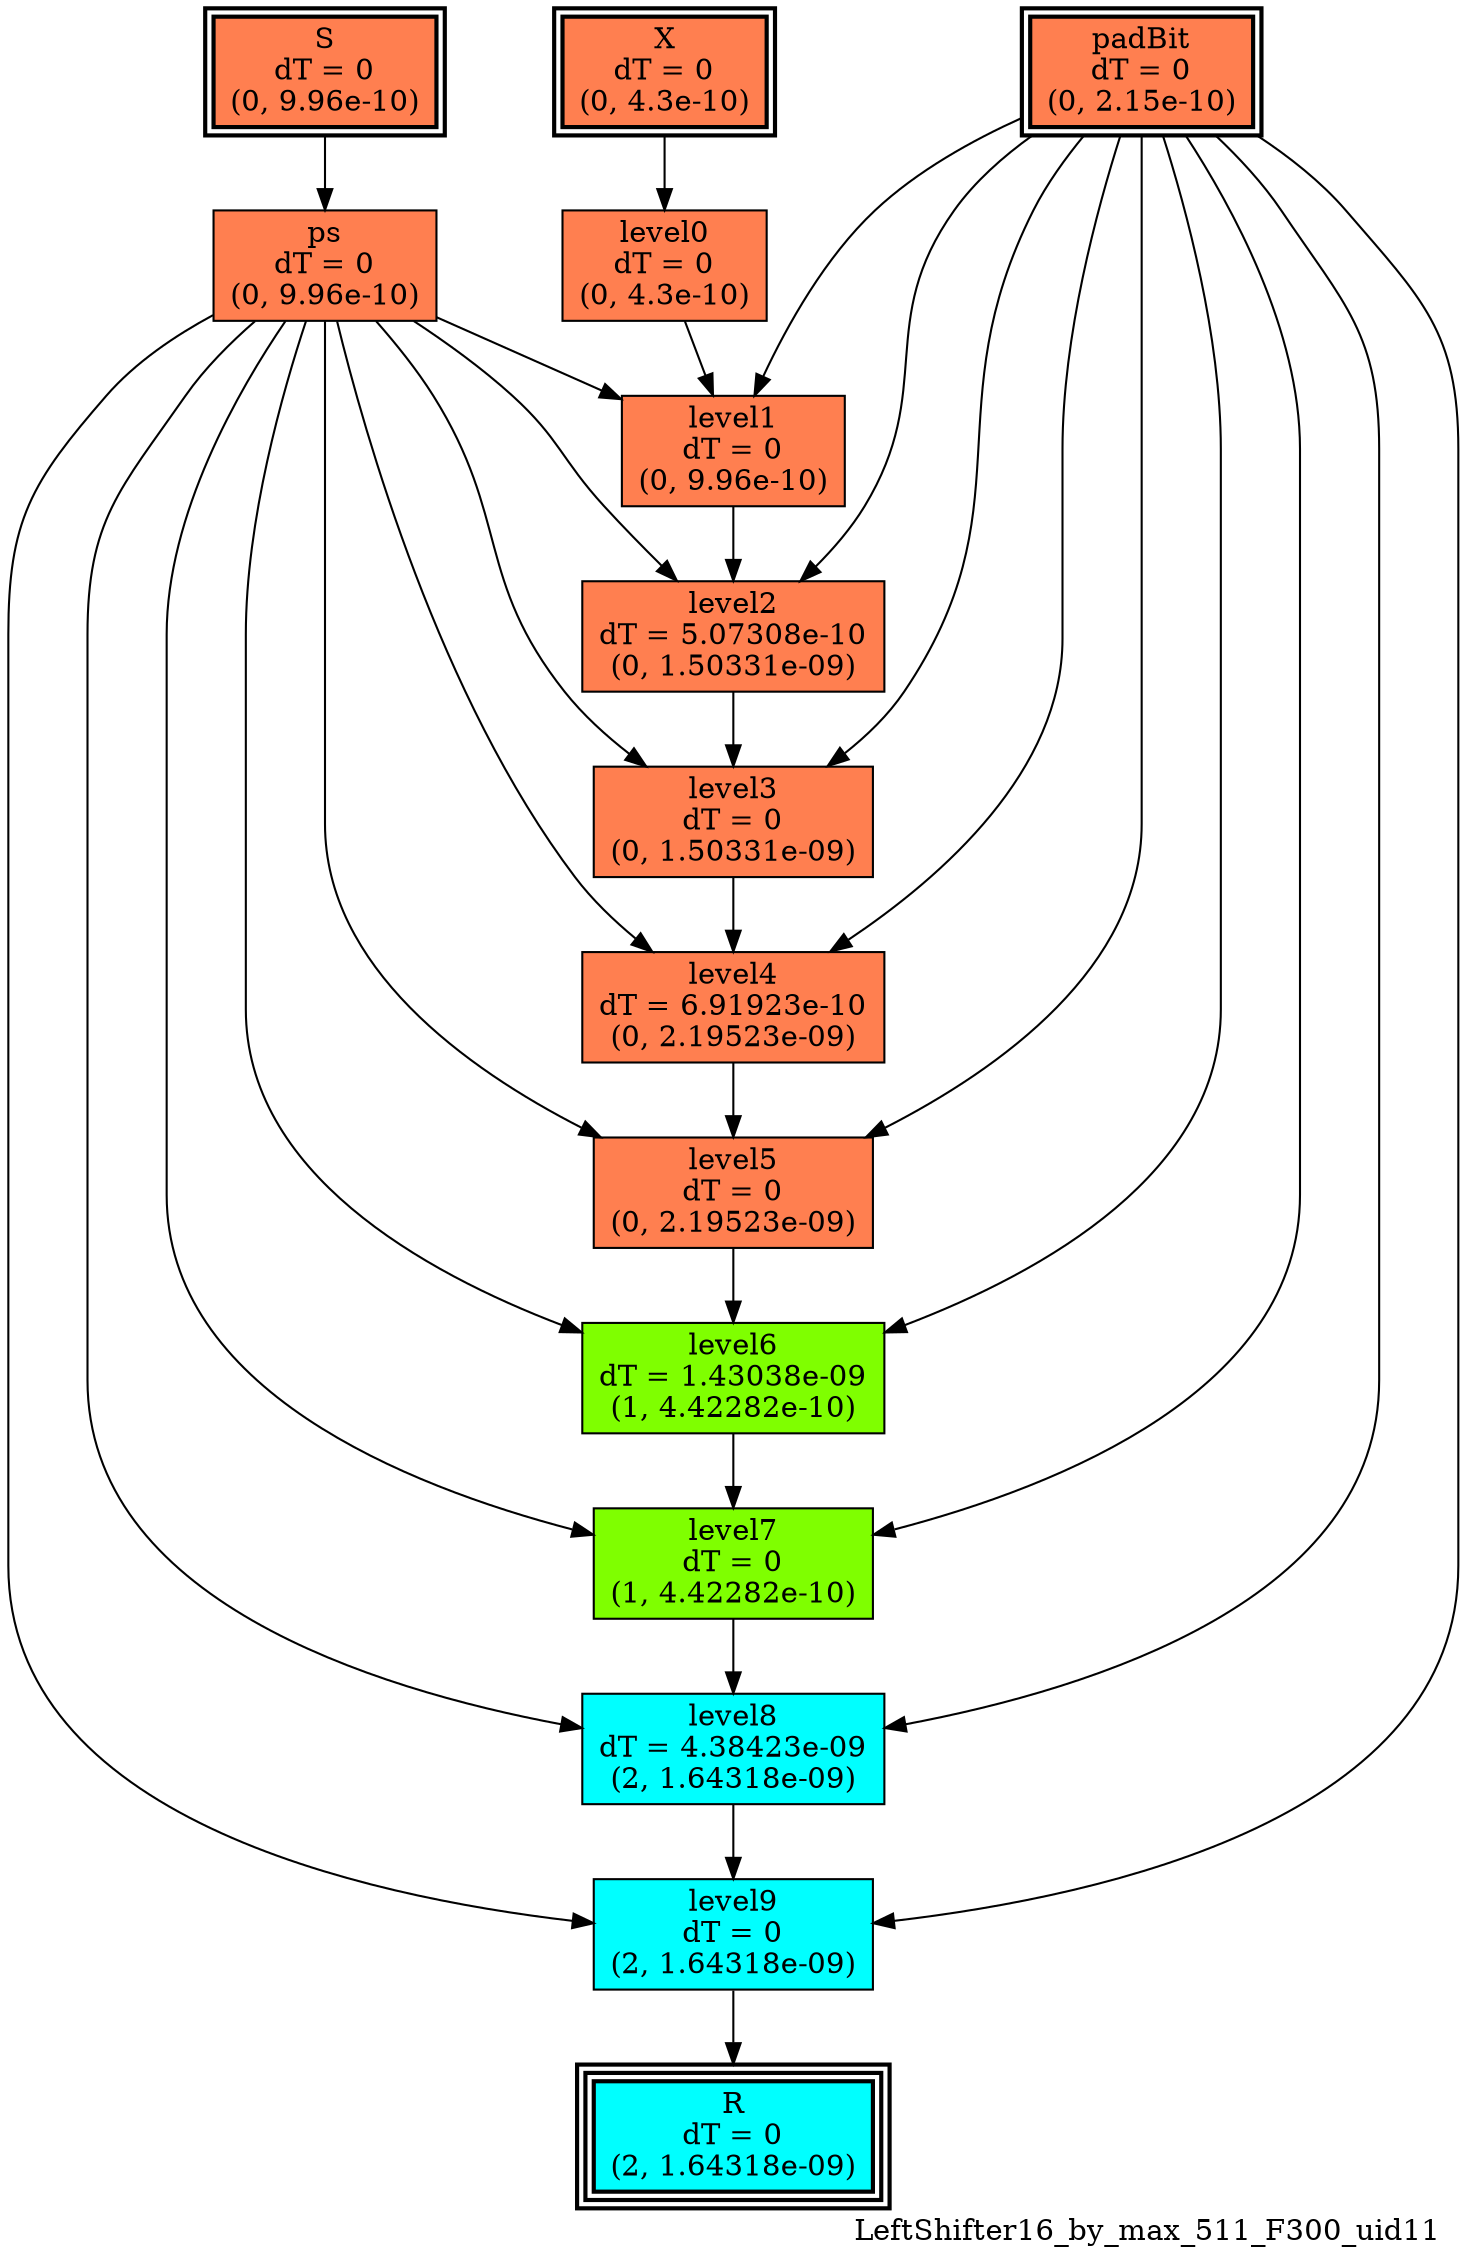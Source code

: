 digraph LeftShifter16_by_max_511_F300_uid11
{
	//graph drawing options
	label=LeftShifter16_by_max_511_F300_uid11;
	labelloc=bottom;
	labeljust=right;
	ratio=auto;
	nodesep=0.25;
	ranksep=0.5;

	//input/output signals of operator LeftShifter16_by_max_511_F300_uid11
	X__LeftShifter16_by_max_511_F300_uid11 [ label="X\ndT = 0\n(0, 4.3e-10)", shape=box, color=black, style="bold, filled", fillcolor=coral, peripheries=2 ];
	S__LeftShifter16_by_max_511_F300_uid11 [ label="S\ndT = 0\n(0, 9.96e-10)", shape=box, color=black, style="bold, filled", fillcolor=coral, peripheries=2 ];
	padBit__LeftShifter16_by_max_511_F300_uid11 [ label="padBit\ndT = 0\n(0, 2.15e-10)", shape=box, color=black, style="bold, filled", fillcolor=coral, peripheries=2 ];
	R__LeftShifter16_by_max_511_F300_uid11 [ label="R\ndT = 0\n(2, 1.64318e-09)", shape=box, color=black, style="bold, filled", fillcolor=cyan, peripheries=3 ];
	{rank=same X__LeftShifter16_by_max_511_F300_uid11, S__LeftShifter16_by_max_511_F300_uid11, padBit__LeftShifter16_by_max_511_F300_uid11};
	{rank=same R__LeftShifter16_by_max_511_F300_uid11};
	//internal signals of operator LeftShifter16_by_max_511_F300_uid11
	ps__LeftShifter16_by_max_511_F300_uid11 [ label="ps\ndT = 0\n(0, 9.96e-10)", shape=box, color=black, style=filled, fillcolor=coral, peripheries=1 ];
	level0__LeftShifter16_by_max_511_F300_uid11 [ label="level0\ndT = 0\n(0, 4.3e-10)", shape=box, color=black, style=filled, fillcolor=coral, peripheries=1 ];
	level1__LeftShifter16_by_max_511_F300_uid11 [ label="level1\ndT = 0\n(0, 9.96e-10)", shape=box, color=black, style=filled, fillcolor=coral, peripheries=1 ];
	level2__LeftShifter16_by_max_511_F300_uid11 [ label="level2\ndT = 5.07308e-10\n(0, 1.50331e-09)", shape=box, color=black, style=filled, fillcolor=coral, peripheries=1 ];
	level3__LeftShifter16_by_max_511_F300_uid11 [ label="level3\ndT = 0\n(0, 1.50331e-09)", shape=box, color=black, style=filled, fillcolor=coral, peripheries=1 ];
	level4__LeftShifter16_by_max_511_F300_uid11 [ label="level4\ndT = 6.91923e-10\n(0, 2.19523e-09)", shape=box, color=black, style=filled, fillcolor=coral, peripheries=1 ];
	level5__LeftShifter16_by_max_511_F300_uid11 [ label="level5\ndT = 0\n(0, 2.19523e-09)", shape=box, color=black, style=filled, fillcolor=coral, peripheries=1 ];
	level6__LeftShifter16_by_max_511_F300_uid11 [ label="level6\ndT = 1.43038e-09\n(1, 4.42282e-10)", shape=box, color=black, style=filled, fillcolor=chartreuse, peripheries=1 ];
	level7__LeftShifter16_by_max_511_F300_uid11 [ label="level7\ndT = 0\n(1, 4.42282e-10)", shape=box, color=black, style=filled, fillcolor=chartreuse, peripheries=1 ];
	level8__LeftShifter16_by_max_511_F300_uid11 [ label="level8\ndT = 4.38423e-09\n(2, 1.64318e-09)", shape=box, color=black, style=filled, fillcolor=cyan, peripheries=1 ];
	level9__LeftShifter16_by_max_511_F300_uid11 [ label="level9\ndT = 0\n(2, 1.64318e-09)", shape=box, color=black, style=filled, fillcolor=cyan, peripheries=1 ];

	//subcomponents of operator LeftShifter16_by_max_511_F300_uid11

	//input and internal signal connections of operator LeftShifter16_by_max_511_F300_uid11
	X__LeftShifter16_by_max_511_F300_uid11 -> level0__LeftShifter16_by_max_511_F300_uid11 [ arrowhead=normal, arrowsize=1.0, arrowtail=normal, color=black, dir=forward  ];
	S__LeftShifter16_by_max_511_F300_uid11 -> ps__LeftShifter16_by_max_511_F300_uid11 [ arrowhead=normal, arrowsize=1.0, arrowtail=normal, color=black, dir=forward  ];
	padBit__LeftShifter16_by_max_511_F300_uid11 -> level1__LeftShifter16_by_max_511_F300_uid11 [ arrowhead=normal, arrowsize=1.0, arrowtail=normal, color=black, dir=forward  ];
	padBit__LeftShifter16_by_max_511_F300_uid11 -> level2__LeftShifter16_by_max_511_F300_uid11 [ arrowhead=normal, arrowsize=1.0, arrowtail=normal, color=black, dir=forward  ];
	padBit__LeftShifter16_by_max_511_F300_uid11 -> level3__LeftShifter16_by_max_511_F300_uid11 [ arrowhead=normal, arrowsize=1.0, arrowtail=normal, color=black, dir=forward  ];
	padBit__LeftShifter16_by_max_511_F300_uid11 -> level4__LeftShifter16_by_max_511_F300_uid11 [ arrowhead=normal, arrowsize=1.0, arrowtail=normal, color=black, dir=forward  ];
	padBit__LeftShifter16_by_max_511_F300_uid11 -> level5__LeftShifter16_by_max_511_F300_uid11 [ arrowhead=normal, arrowsize=1.0, arrowtail=normal, color=black, dir=forward  ];
	padBit__LeftShifter16_by_max_511_F300_uid11 -> level6__LeftShifter16_by_max_511_F300_uid11 [ arrowhead=normal, arrowsize=1.0, arrowtail=normal, color=black, dir=forward  ];
	padBit__LeftShifter16_by_max_511_F300_uid11 -> level7__LeftShifter16_by_max_511_F300_uid11 [ arrowhead=normal, arrowsize=1.0, arrowtail=normal, color=black, dir=forward  ];
	padBit__LeftShifter16_by_max_511_F300_uid11 -> level8__LeftShifter16_by_max_511_F300_uid11 [ arrowhead=normal, arrowsize=1.0, arrowtail=normal, color=black, dir=forward  ];
	padBit__LeftShifter16_by_max_511_F300_uid11 -> level9__LeftShifter16_by_max_511_F300_uid11 [ arrowhead=normal, arrowsize=1.0, arrowtail=normal, color=black, dir=forward  ];
	ps__LeftShifter16_by_max_511_F300_uid11 -> level1__LeftShifter16_by_max_511_F300_uid11 [ arrowhead=normal, arrowsize=1.0, arrowtail=normal, color=black, dir=forward  ];
	ps__LeftShifter16_by_max_511_F300_uid11 -> level2__LeftShifter16_by_max_511_F300_uid11 [ arrowhead=normal, arrowsize=1.0, arrowtail=normal, color=black, dir=forward  ];
	ps__LeftShifter16_by_max_511_F300_uid11 -> level3__LeftShifter16_by_max_511_F300_uid11 [ arrowhead=normal, arrowsize=1.0, arrowtail=normal, color=black, dir=forward  ];
	ps__LeftShifter16_by_max_511_F300_uid11 -> level4__LeftShifter16_by_max_511_F300_uid11 [ arrowhead=normal, arrowsize=1.0, arrowtail=normal, color=black, dir=forward  ];
	ps__LeftShifter16_by_max_511_F300_uid11 -> level5__LeftShifter16_by_max_511_F300_uid11 [ arrowhead=normal, arrowsize=1.0, arrowtail=normal, color=black, dir=forward  ];
	ps__LeftShifter16_by_max_511_F300_uid11 -> level6__LeftShifter16_by_max_511_F300_uid11 [ arrowhead=normal, arrowsize=1.0, arrowtail=normal, color=black, dir=forward  ];
	ps__LeftShifter16_by_max_511_F300_uid11 -> level7__LeftShifter16_by_max_511_F300_uid11 [ arrowhead=normal, arrowsize=1.0, arrowtail=normal, color=black, dir=forward  ];
	ps__LeftShifter16_by_max_511_F300_uid11 -> level8__LeftShifter16_by_max_511_F300_uid11 [ arrowhead=normal, arrowsize=1.0, arrowtail=normal, color=black, dir=forward  ];
	ps__LeftShifter16_by_max_511_F300_uid11 -> level9__LeftShifter16_by_max_511_F300_uid11 [ arrowhead=normal, arrowsize=1.0, arrowtail=normal, color=black, dir=forward  ];
	level0__LeftShifter16_by_max_511_F300_uid11 -> level1__LeftShifter16_by_max_511_F300_uid11 [ arrowhead=normal, arrowsize=1.0, arrowtail=normal, color=black, dir=forward  ];
	level1__LeftShifter16_by_max_511_F300_uid11 -> level2__LeftShifter16_by_max_511_F300_uid11 [ arrowhead=normal, arrowsize=1.0, arrowtail=normal, color=black, dir=forward  ];
	level2__LeftShifter16_by_max_511_F300_uid11 -> level3__LeftShifter16_by_max_511_F300_uid11 [ arrowhead=normal, arrowsize=1.0, arrowtail=normal, color=black, dir=forward  ];
	level3__LeftShifter16_by_max_511_F300_uid11 -> level4__LeftShifter16_by_max_511_F300_uid11 [ arrowhead=normal, arrowsize=1.0, arrowtail=normal, color=black, dir=forward  ];
	level4__LeftShifter16_by_max_511_F300_uid11 -> level5__LeftShifter16_by_max_511_F300_uid11 [ arrowhead=normal, arrowsize=1.0, arrowtail=normal, color=black, dir=forward  ];
	level5__LeftShifter16_by_max_511_F300_uid11 -> level6__LeftShifter16_by_max_511_F300_uid11 [ arrowhead=normal, arrowsize=1.0, arrowtail=normal, color=black, dir=forward  ];
	level6__LeftShifter16_by_max_511_F300_uid11 -> level7__LeftShifter16_by_max_511_F300_uid11 [ arrowhead=normal, arrowsize=1.0, arrowtail=normal, color=black, dir=forward  ];
	level7__LeftShifter16_by_max_511_F300_uid11 -> level8__LeftShifter16_by_max_511_F300_uid11 [ arrowhead=normal, arrowsize=1.0, arrowtail=normal, color=black, dir=forward  ];
	level8__LeftShifter16_by_max_511_F300_uid11 -> level9__LeftShifter16_by_max_511_F300_uid11 [ arrowhead=normal, arrowsize=1.0, arrowtail=normal, color=black, dir=forward  ];
	level9__LeftShifter16_by_max_511_F300_uid11 -> R__LeftShifter16_by_max_511_F300_uid11 [ arrowhead=normal, arrowsize=1.0, arrowtail=normal, color=black, dir=forward  ];
}

